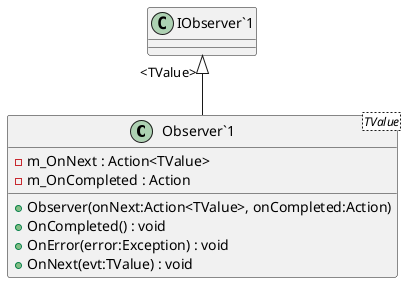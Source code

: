 @startuml
class "Observer`1"<TValue> {
    - m_OnNext : Action<TValue>
    - m_OnCompleted : Action
    + Observer(onNext:Action<TValue>, onCompleted:Action)
    + OnCompleted() : void
    + OnError(error:Exception) : void
    + OnNext(evt:TValue) : void
}
"IObserver`1" "<TValue>" <|-- "Observer`1"
@enduml
